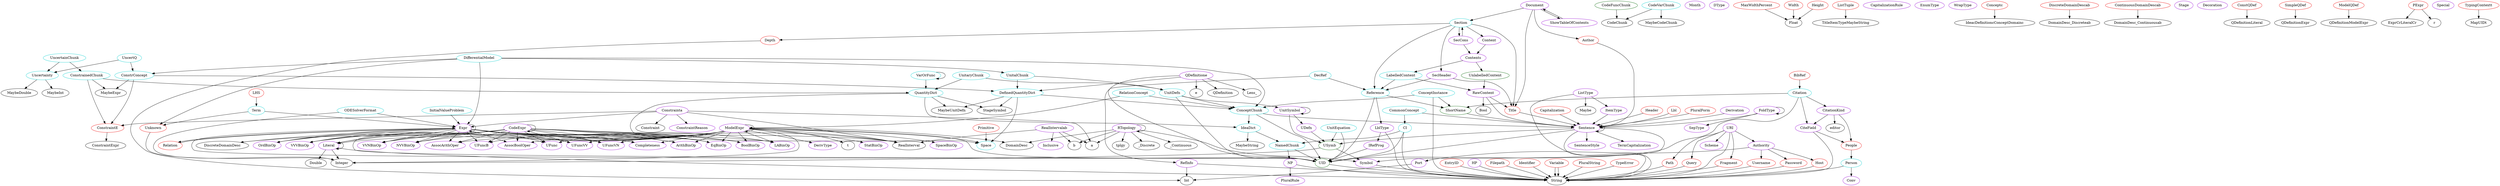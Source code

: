 digraph alltypes {
	subgraph core {
		subgraph conceptchunk{
		ConceptChunk	[shape=oval, color=cyan3, label="ConceptChunk"];
		ConceptChunk -> IdeaDict;
		ConceptChunk -> Sentence;
		ConceptChunk -> UID;
		}
		subgraph commonconcept{
		CommonConcept	[shape=oval, color=cyan3, label="CommonConcept"];
		CommonConcept -> CI;
		CommonConcept -> Sentence;
		}
		subgraph conceptinstance{
		ConceptInstance	[shape=oval, color=cyan3, label="ConceptInstance"];
		ConceptInstance -> ConceptChunk;
		ConceptInstance -> String;
		ConceptInstance -> ShortName;
		}
	}
	subgraph namedcombinators {
	}
	subgraph citation {
		subgraph citation{
		Citation	[shape=oval, color=cyan3, label="Citation"];
		Citation -> CitationKind;
		Citation -> CiteField;
		Citation -> UID;
		Citation -> ShortName;
		}
		subgraph bibref{
		BibRef	[shape=oval, color=red2, label="BibRef"];
		BibRef -> Citation;
		}
		subgraph entryid{
		EntryID	[shape=oval, color=red2, label="EntryID"];
		EntryID -> String;
		}
	}
	subgraph codebaes {
		subgraph varorfunc{
		VarOrFunc	[shape=oval, color=cyan3, label="VarOrFunc"];
		VarOrFunc -> QuantityDict;
		VarOrFunc -> VarOrFunc;
		}
		subgraph codevarchunk{
		CodeVarChunk	[shape=oval, color=cyan3, label="CodeVarChunk"];
		CodeVarChunk -> CodeChunk;
		CodeVarChunk -> MaybeCodeChunk;
		}
		subgraph codefuncchunk{
		CodeFuncChunk	[shape=oval, color=darkgreen, label="CodeFuncChunk"];
		CodeFuncChunk -> CodeChunk;
		}
	}
	subgraph commonidea {
		subgraph ci{
		CI	[shape=oval, color=cyan3, label="CI"];
		CI -> NamedChunk;
		CI -> String;
		CI -> UID;
		}
	}
	subgraph concept {
	}
	subgraph contraineds {
		subgraph constrainedchunk{
		ConstrainedChunk	[shape=oval, color=cyan3, label="ConstrainedChunk"];
		ConstrainedChunk -> QuantityDict;
		ConstrainedChunk -> ConstraintE;
		ConstrainedChunk -> MaybeExpr;
		}
		subgraph constrconcept{
		ConstrConcept	[shape=oval, color=cyan3, label="ConstrConcept"];
		ConstrConcept -> DefinedQuantityDict;
		ConstrConcept -> ConstraintE;
		ConstrConcept -> MaybeExpr;
		}
	}
	subgraph definedquantity {
		subgraph definedquantitydict{
		DefinedQuantityDict	[shape=oval, color=cyan3, label="DefinedQuantityDict"];
		DefinedQuantityDict -> ConceptChunk;
		DefinedQuantityDict -> StageSymbol;
		DefinedQuantityDict -> Space;
		DefinedQuantityDict -> MaybeUnitDefn;
		}
	}
	subgraph differentialmodel {
		subgraph term{
		Term	[shape=oval, color=cyan3, label="Term"];
		Term -> Expr;
		Term -> Unknown;
		}
		subgraph differentialmodel{
		DifferentialModel	[shape=oval, color=cyan3, label="DifferentialModel"];
		DifferentialModel -> UnitalChunk;
		DifferentialModel -> ConstrConcept;
		DifferentialModel -> Expr;
		DifferentialModel -> Unknown;
		DifferentialModel -> ConceptChunk;
		}
		subgraph initialvalueproblem{
		InitialValueProblem	[shape=oval, color=cyan3, label="InitialValueProblem"];
		InitialValueProblem -> Expr;
		}
		subgraph odesolverformat{
		ODESolverFormat	[shape=oval, color=cyan3, label="ODESolverFormat"];
		ODESolverFormat -> Expr;
		ODESolverFormat -> Integer;
		}
		subgraph unknown{
		Unknown	[shape=oval, color=red2, label="Unknown"];
		Unknown -> Integer;
		}
		subgraph lhs{
		LHS	[shape=oval, color=red2, label="LHS"];
		LHS -> Term;
		}
	}
	subgraph eq {
		subgraph qdefinitione{
		QDefinitione	[shape=oval, color=darkviolet, label="QDefinitione"];
		QDefinitione -> DefinedQuantityDict;
		QDefinitione -> UID;
		QDefinitione -> e;
		QDefinitione -> QDefinition;
		QDefinitione -> Lens_;
		}
	}
	subgraph namedidea {
		subgraph namedchunk{
		NamedChunk	[shape=oval, color=cyan3, label="NamedChunk"];
		NamedChunk -> UID;
		NamedChunk -> NP;
		}
		subgraph ideadict{
		IdeaDict	[shape=oval, color=cyan3, label="IdeaDict"];
		IdeaDict -> NamedChunk;
		IdeaDict -> MaybeString;
		}
	}
	subgraph quantity {
		subgraph quantitydict{
		QuantityDict	[shape=oval, color=cyan3, label="QuantityDict"];
		QuantityDict -> IdeaDict;
		QuantityDict -> Space;
		QuantityDict -> StageSymbol;
		QuantityDict -> MaybeUnitDefn;
		}
	}
	subgraph relation {
		subgraph relationconcept{
		RelationConcept	[shape=oval, color=cyan3, label="RelationConcept"];
		RelationConcept -> ConceptChunk;
		RelationConcept -> ModelExpr;
		}
	}
	subgraph uncertainquantity {
		subgraph uncertainchunk{
		UncertainChunk	[shape=oval, color=cyan3, label="UncertainChunk"];
		UncertainChunk -> ConstrainedChunk;
		UncertainChunk -> Uncertainty;
		}
		subgraph uncertq{
		UncertQ	[shape=oval, color=cyan3, label="UncertQ"];
		UncertQ -> ConstrConcept;
		UncertQ -> Uncertainty;
		}
	}
	subgraph unitdefn {
		subgraph unitdefn{
		UnitDefn	[shape=oval, color=cyan3, label="UnitDefn"];
		UnitDefn -> ConceptChunk;
		UnitDefn -> UnitSymbol;
		UnitDefn -> UID;
		}
		subgraph unitequation{
		UnitEquation	[shape=oval, color=cyan3, label="UnitEquation"];
		UnitEquation -> UID;
		UnitEquation -> USymb;
		}
	}
	subgraph unital {
		subgraph unitalchunk{
		UnitalChunk	[shape=oval, color=cyan3, label="UnitalChunk"];
		UnitalChunk -> DefinedQuantityDict;
		UnitalChunk -> UnitDefn;
		}
	}
	subgraph unitary {
		subgraph unitarychunk{
		UnitaryChunk	[shape=oval, color=cyan3, label="UnitaryChunk"];
		UnitaryChunk -> QuantityDict;
		UnitaryChunk -> UnitDefn;
		}
	}
	subgraph class {
	}
	subgraph convert {
	}
	subgraph development {
	}
	subgraph extract {
	}
	subgraph lang {
		subgraph arithbinop{
		ArithBinOp	[shape=oval, color=darkviolet, label="ArithBinOp"];
		}
		subgraph eqbinop{
		EqBinOp	[shape=oval, color=darkviolet, label="EqBinOp"];
		}
		subgraph boolbinop{
		BoolBinOp	[shape=oval, color=darkviolet, label="BoolBinOp"];
		}
		subgraph labinop{
		LABinOp	[shape=oval, color=darkviolet, label="LABinOp"];
		}
		subgraph ordbinop{
		OrdBinOp	[shape=oval, color=darkviolet, label="OrdBinOp"];
		}
		subgraph vvvbinop{
		VVVBinOp	[shape=oval, color=darkviolet, label="VVVBinOp"];
		}
		subgraph vvnbinop{
		VVNBinOp	[shape=oval, color=darkviolet, label="VVNBinOp"];
		}
		subgraph nvvbinop{
		NVVBinOp	[shape=oval, color=darkviolet, label="NVVBinOp"];
		}
		subgraph assocarithoper{
		AssocArithOper	[shape=oval, color=darkviolet, label="AssocArithOper"];
		}
		subgraph assocbooloper{
		AssocBoolOper	[shape=oval, color=darkviolet, label="AssocBoolOper"];
		}
		subgraph ufunc{
		UFunc	[shape=oval, color=darkviolet, label="UFunc"];
		}
		subgraph ufuncb{
		UFuncB	[shape=oval, color=darkviolet, label="UFuncB"];
		}
		subgraph ufuncvv{
		UFuncVV	[shape=oval, color=darkviolet, label="UFuncVV"];
		}
		subgraph ufuncvn{
		UFuncVN	[shape=oval, color=darkviolet, label="UFuncVN"];
		}
		subgraph codeexpr{
		CodeExpr	[shape=oval, color=darkviolet, label="CodeExpr"];
		CodeExpr -> Literal;
		CodeExpr -> CodeExpr;
		CodeExpr -> AssocArithOper;
		CodeExpr -> AssocBoolOper;
		CodeExpr -> UID;
		CodeExpr -> Completeness;
		CodeExpr -> UFunc;
		CodeExpr -> UFuncB;
		CodeExpr -> UFuncVV;
		CodeExpr -> UFuncVN;
		CodeExpr -> ArithBinOp;
		CodeExpr -> BoolBinOp;
		CodeExpr -> EqBinOp;
		CodeExpr -> LABinOp;
		CodeExpr -> OrdBinOp;
		CodeExpr -> VVVBinOp;
		CodeExpr -> VVNBinOp;
		CodeExpr -> NVVBinOp;
		CodeExpr -> DiscreteDomainDesc;
		CodeExpr -> RealInterval;
		}
	}
	subgraph precedence {
	}
	subgraph citation {
		subgraph citefield{
		CiteField	[shape=oval, color=darkviolet, label="CiteField"];
		CiteField -> String;
		CiteField -> People;
		}
		subgraph hp{
		HP	[shape=oval, color=darkviolet, label="HP"];
		HP -> String;
		}
		subgraph citationkind{
		CitationKind	[shape=oval, color=darkviolet, label="CitationKind"];
		CitationKind -> editor;
		CitationKind -> People;
		CitationKind -> CiteField;
		}
	}
	subgraph date {
		subgraph month{
		Month	[shape=oval, color=darkviolet, label="Month"];
		}
	}
	subgraph sentence {
	}
	subgraph combinators {
	}
	subgraph contents {
	}
	subgraph core {
		subgraph labelledcontent{
		LabelledContent	[shape=oval, color=cyan3, label="LabelledContent"];
		LabelledContent -> Reference;
		LabelledContent -> RawContent;
		}
		subgraph listtype{
		ListType	[shape=oval, color=darkviolet, label="ListType"];
		ListType -> ItemType;
		ListType -> Maybe;
		ListType -> String;
		}
		subgraph itemtype{
		ItemType	[shape=oval, color=darkviolet, label="ItemType"];
		ItemType -> Sentence;
		}
		subgraph contents{
		Contents	[shape=oval, color=darkviolet, label="Contents"];
		Contents -> UnlabelledContent;
		Contents -> LabelledContent;
		}
		subgraph dtype{
		DType	[shape=oval, color=darkviolet, label="DType"];
		}
		subgraph rawcontent{
		RawContent	[shape=oval, color=darkviolet, label="RawContent"];
		RawContent -> Sentence;
		RawContent -> Title;
		RawContent -> Bool;
		}
		subgraph unlabelledcontent{
		UnlabelledContent	[shape=oval, color=darkgreen, label="UnlabelledContent"];
		UnlabelledContent -> RawContent;
		}
		subgraph maxwidthpercent{
		MaxWidthPercent	[shape=oval, color=red2, label="MaxWidthPercent"];
		MaxWidthPercent -> Float;
		}
		subgraph title{
		Title	[shape=oval, color=red2, label="Title"];
		Title -> Sentence;
		}
		subgraph author{
		Author	[shape=oval, color=red2, label="Author"];
		Author -> Sentence;
		}
		subgraph header{
		Header	[shape=oval, color=red2, label="Header"];
		Header -> Sentence;
		}
		subgraph depth{
		Depth	[shape=oval, color=red2, label="Depth"];
		Depth -> Int;
		}
		subgraph width{
		Width	[shape=oval, color=red2, label="Width"];
		Width -> Float;
		}
		subgraph height{
		Height	[shape=oval, color=red2, label="Height"];
		Height -> Float;
		}
		subgraph listtuple{
		ListTuple	[shape=oval, color=red2, label="ListTuple"];
		ListTuple -> TitleItemTypeMaybeString;
		}
		subgraph filepath{
		Filepath	[shape=oval, color=red2, label="Filepath"];
		Filepath -> String;
		}
		subgraph lbl{
		Lbl	[shape=oval, color=red2, label="Lbl"];
		Lbl -> Sentence;
		}
		subgraph identifier{
		Identifier	[shape=oval, color=red2, label="Identifier"];
		Identifier -> String;
		}
	}
	subgraph class {
	}
	subgraph development {
	}
	subgraph extract {
	}
	subgraph lang {
		subgraph arithbinop{
		ArithBinOp	[shape=oval, color=darkviolet, label="ArithBinOp"];
		}
		subgraph eqbinop{
		EqBinOp	[shape=oval, color=darkviolet, label="EqBinOp"];
		}
		subgraph boolbinop{
		BoolBinOp	[shape=oval, color=darkviolet, label="BoolBinOp"];
		}
		subgraph labinop{
		LABinOp	[shape=oval, color=darkviolet, label="LABinOp"];
		}
		subgraph ordbinop{
		OrdBinOp	[shape=oval, color=darkviolet, label="OrdBinOp"];
		}
		subgraph vvvbinop{
		VVVBinOp	[shape=oval, color=darkviolet, label="VVVBinOp"];
		}
		subgraph vvnbinop{
		VVNBinOp	[shape=oval, color=darkviolet, label="VVNBinOp"];
		}
		subgraph nvvbinop{
		NVVBinOp	[shape=oval, color=darkviolet, label="NVVBinOp"];
		}
		subgraph assocarithoper{
		AssocArithOper	[shape=oval, color=darkviolet, label="AssocArithOper"];
		}
		subgraph assocbooloper{
		AssocBoolOper	[shape=oval, color=darkviolet, label="AssocBoolOper"];
		}
		subgraph ufunc{
		UFunc	[shape=oval, color=darkviolet, label="UFunc"];
		}
		subgraph ufuncb{
		UFuncB	[shape=oval, color=darkviolet, label="UFuncB"];
		}
		subgraph ufuncvv{
		UFuncVV	[shape=oval, color=darkviolet, label="UFuncVV"];
		}
		subgraph ufuncvn{
		UFuncVN	[shape=oval, color=darkviolet, label="UFuncVN"];
		}
		subgraph completeness{
		Completeness	[shape=oval, color=darkviolet, label="Completeness"];
		}
		subgraph expr{
		Expr	[shape=oval, color=darkviolet, label="Expr"];
		Expr -> Literal;
		Expr -> Expr;
		Expr -> AssocArithOper;
		Expr -> AssocBoolOper;
		Expr -> UID;
		Expr -> Completeness;
		Expr -> Relation;
		Expr -> UFunc;
		Expr -> UFuncB;
		Expr -> UFuncVV;
		Expr -> UFuncVN;
		Expr -> ArithBinOp;
		Expr -> BoolBinOp;
		Expr -> EqBinOp;
		Expr -> LABinOp;
		Expr -> OrdBinOp;
		Expr -> VVVBinOp;
		Expr -> VVNBinOp;
		Expr -> NVVBinOp;
		Expr -> DiscreteDomainDesc;
		Expr -> RealInterval;
		}
		subgraph relation{
		Relation	[shape=oval, color=red2, label="Relation"];
		Relation -> Expr;
		}
		subgraph variable{
		Variable	[shape=oval, color=red2, label="Variable"];
		Variable -> String;
		}
	}
	subgraph precedence {
	}
	subgraph type {
		subgraph lbltype{
		LblType	[shape=oval, color=darkviolet, label="LblType"];
		LblType -> IRefProg;
		LblType -> String;
		}
		subgraph irefprog{
		IRefProg	[shape=oval, color=darkviolet, label="IRefProg"];
		IRefProg -> UID;
		}
	}
	subgraph class {
	}
	subgraph development {
	}
	subgraph lang {
		subgraph literal{
		Literal	[shape=oval, color=darkviolet, label="Literal"];
		Literal -> Integer;
		Literal -> Literal;
		Literal -> String;
		Literal -> Double;
		}
	}
	subgraph class {
	}
	subgraph convert {
	}
	subgraph development {
	}
	subgraph extract {
	}
	subgraph lang {
		subgraph arithbinop{
		ArithBinOp	[shape=oval, color=darkviolet, label="ArithBinOp"];
		}
		subgraph eqbinop{
		EqBinOp	[shape=oval, color=darkviolet, label="EqBinOp"];
		}
		subgraph boolbinop{
		BoolBinOp	[shape=oval, color=darkviolet, label="BoolBinOp"];
		}
		subgraph labinop{
		LABinOp	[shape=oval, color=darkviolet, label="LABinOp"];
		}
		subgraph ordbinop{
		OrdBinOp	[shape=oval, color=darkviolet, label="OrdBinOp"];
		}
		subgraph vvvbinop{
		VVVBinOp	[shape=oval, color=darkviolet, label="VVVBinOp"];
		}
		subgraph vvnbinop{
		VVNBinOp	[shape=oval, color=darkviolet, label="VVNBinOp"];
		}
		subgraph nvvbinop{
		NVVBinOp	[shape=oval, color=darkviolet, label="NVVBinOp"];
		}
		subgraph assocarithoper{
		AssocArithOper	[shape=oval, color=darkviolet, label="AssocArithOper"];
		}
		subgraph assocbooloper{
		AssocBoolOper	[shape=oval, color=darkviolet, label="AssocBoolOper"];
		}
		subgraph ufunc{
		UFunc	[shape=oval, color=darkviolet, label="UFunc"];
		}
		subgraph ufuncb{
		UFuncB	[shape=oval, color=darkviolet, label="UFuncB"];
		}
		subgraph ufuncvv{
		UFuncVV	[shape=oval, color=darkviolet, label="UFuncVV"];
		}
		subgraph ufuncvn{
		UFuncVN	[shape=oval, color=darkviolet, label="UFuncVN"];
		}
		subgraph statbinop{
		StatBinOp	[shape=oval, color=darkviolet, label="StatBinOp"];
		}
		subgraph spacebinop{
		SpaceBinOp	[shape=oval, color=darkviolet, label="SpaceBinOp"];
		}
		subgraph derivtype{
		DerivType	[shape=oval, color=darkviolet, label="DerivType"];
		}
		subgraph modelexpr{
		ModelExpr	[shape=oval, color=darkviolet, label="ModelExpr"];
		ModelExpr -> Literal;
		ModelExpr -> ModelExpr;
		ModelExpr -> Space;
		ModelExpr -> AssocArithOper;
		ModelExpr -> AssocBoolOper;
		ModelExpr -> Integer;
		ModelExpr -> DerivType;
		ModelExpr -> UID;
		ModelExpr -> Completeness;
		ModelExpr -> UFunc;
		ModelExpr -> UFuncB;
		ModelExpr -> UFuncVV;
		ModelExpr -> UFuncVN;
		ModelExpr -> ArithBinOp;
		ModelExpr -> BoolBinOp;
		ModelExpr -> EqBinOp;
		ModelExpr -> LABinOp;
		ModelExpr -> OrdBinOp;
		ModelExpr -> SpaceBinOp;
		ModelExpr -> StatBinOp;
		ModelExpr -> VVVBinOp;
		ModelExpr -> VVNBinOp;
		ModelExpr -> NVVBinOp;
		ModelExpr -> DomainDesc;
		ModelExpr -> t;
		ModelExpr -> RealInterval;
		}
		subgraph variable{
		Variable	[shape=oval, color=red2, label="Variable"];
		Variable -> String;
		}
	}
	subgraph precedence {
	}
	subgraph combinators {
	}
	subgraph core {
		subgraph capitalizationrule{
		CapitalizationRule	[shape=oval, color=darkviolet, label="CapitalizationRule"];
		}
		subgraph pluralrule{
		PluralRule	[shape=oval, color=darkviolet, label="PluralRule"];
		}
		subgraph np{
		NP	[shape=oval, color=darkviolet, label="NP"];
		NP -> String;
		NP -> PluralRule;
		}
		subgraph pluralform{
		PluralForm	[shape=oval, color=red2, label="PluralForm"];
		PluralForm -> Sentence;
		}
	}
	subgraph combinators {
	}
	subgraph extract {
	}
	subgraph fold {
		subgraph enumtype{
		EnumType	[shape=oval, color=darkviolet, label="EnumType"];
		}
		subgraph wraptype{
		WrapType	[shape=oval, color=darkviolet, label="WrapType"];
		}
		subgraph septype{
		SepType	[shape=oval, color=darkviolet, label="SepType"];
		}
		subgraph foldtype{
		FoldType	[shape=oval, color=darkviolet, label="FoldType"];
		FoldType -> SepType;
		FoldType -> FoldType;
		FoldType -> Sentence;
		}
	}
	subgraph helpers {
	}
	subgraph ast {
		subgraph uri{
		URI	[shape=oval, color=darkviolet, label="URI"];
		URI -> Scheme;
		URI -> Authority;
		URI -> Path;
		URI -> Query;
		URI -> Fragment;
		URI -> String;
		}
		subgraph scheme{
		Scheme	[shape=oval, color=darkviolet, label="Scheme"];
		}
		subgraph authority{
		Authority	[shape=oval, color=darkviolet, label="Authority"];
		Authority -> Username;
		Authority -> Password;
		Authority -> Host;
		Authority -> Port;
		}
		subgraph port{
		Port	[shape=oval, color=darkviolet, label="Port"];
		Port -> Int;
		}
		subgraph path{
		Path	[shape=oval, color=red2, label="Path"];
		Path -> String;
		}
		subgraph query{
		Query	[shape=oval, color=red2, label="Query"];
		Query -> String;
		}
		subgraph fragment{
		Fragment	[shape=oval, color=red2, label="Fragment"];
		Fragment -> String;
		}
		subgraph username{
		Username	[shape=oval, color=red2, label="Username"];
		Username -> String;
		}
		subgraph password{
		Password	[shape=oval, color=red2, label="Password"];
		Password -> String;
		}
		subgraph host{
		Host	[shape=oval, color=red2, label="Host"];
		Host -> String;
		}
	}
	subgraph clasess {
		subgraph conceptc{
		Conceptc	[shape=oval, color=red2, label="Conceptc"];
		Conceptc -> IdeacDefinitioncConceptDomainc;
		}
	}
	subgraph codeexpr {
	}
	subgraph contraints {
		subgraph constraintreason{
		ConstraintReason	[shape=oval, color=darkviolet, label="ConstraintReason"];
		}
		subgraph constrainta{
		Constrainta	[shape=oval, color=darkviolet, label="Constrainta"];
		Constrainta -> ConstraintReason;
		Constrainta -> RealInterval;
		Constrainta -> a;
		Constrainta -> Constraint;
		Constrainta -> Expr;
		Constrainta -> ConstraintE;
		}
		subgraph constrainte{
		ConstraintE	[shape=oval, color=red2, label="ConstraintE"];
		ConstraintE -> ConstraintExpr;
		}
	}
	subgraph decoratedreference {
		subgraph decref{
		DecRef	[shape=oval, color=cyan3, label="DecRef"];
		DecRef -> Reference;
		DecRef -> RefInfo;
		}
	}
	subgraph derivation {
		subgraph derivation{
		Derivation	[shape=oval, color=darkviolet, label="Derivation"];
		Derivation -> Sentence;
		}
	}
	subgraph development {
	}
	subgraph diplays {
	}
	subgraph document {
		subgraph section{
		Section	[shape=oval, color=cyan3, label="Section"];
		Section -> Title;
		Section -> SecCons;
		Section -> Reference;
		}
		subgraph section{
		Section	[shape=oval, color=cyan3, label="Section"];
		Section -> Depth;
		Section -> SecHeader;
		Section -> Content;
		}
		subgraph seccons{
		SecCons	[shape=oval, color=darkviolet, label="SecCons"];
		SecCons -> Section;
		SecCons -> Contents;
		}
		subgraph secheader{
		SecHeader	[shape=oval, color=darkviolet, label="SecHeader"];
		SecHeader -> Title;
		SecHeader -> Reference;
		}
		subgraph content{
		Content	[shape=oval, color=darkviolet, label="Content"];
		Content -> Contents;
		}
		subgraph document{
		Document	[shape=oval, color=darkviolet, label="Document"];
		Document -> Title;
		Document -> Author;
		Document -> ShowTableOfContents;
		Document -> Section;
		}
		subgraph showtableofcontents{
		ShowTableOfContents	[shape=oval, color=darkviolet, label="ShowTableOfContents"];
		ShowTableOfContents -> Document;
		}
	}
	subgraph exprclasess {
	}
	subgraph mics {
	}
	subgraph nounpraehs {
		subgraph capitalization{
		Capitalization	[shape=oval, color=red2, label="Capitalization"];
		Capitalization -> Sentence;
		}
		subgraph pluralstring{
		PluralString	[shape=oval, color=red2, label="PluralString"];
		PluralString -> String;
		}
	}
	subgraph people {
		subgraph person{
		Person	[shape=oval, color=cyan3, label="Person"];
		Person -> String;
		Person -> Conv;
		}
		subgraph conv{
		Conv	[shape=oval, color=darkviolet, label="Conv"];
		}
		subgraph people{
		People	[shape=oval, color=red2, label="People"];
		People -> Person;
		}
	}
	subgraph reference {
		subgraph reference{
		Reference	[shape=oval, color=cyan3, label="Reference"];
		Reference -> UID;
		Reference -> LblType;
		Reference -> ShortName;
		}
	}
	subgraph sentence {
		subgraph sentencestyle{
		SentenceStyle	[shape=oval, color=darkviolet, label="SentenceStyle"];
		}
		subgraph termcapitalization{
		TermCapitalization	[shape=oval, color=darkviolet, label="TermCapitalization"];
		}
		subgraph refinfo{
		RefInfo	[shape=oval, color=darkviolet, label="RefInfo"];
		RefInfo -> Int;
		RefInfo -> String;
		}
		subgraph sentence{
		Sentence	[shape=oval, color=darkviolet, label="Sentence"];
		Sentence -> SentenceStyle;
		Sentence -> TermCapitalization;
		Sentence -> UID;
		Sentence -> Sentence;
		Sentence -> USymb;
		Sentence -> String;
		Sentence -> Symbol;
		}
	}
	subgraph sorthandhs {
	}
	subgraph sortnameh {
		subgraph shortname{
		ShortName	[shape=oval, color=darkgreen, label="ShortName"];
		ShortName -> Sentence;
		}
	}
	subgraph space {
		subgraph space{
		Space	[shape=oval, color=cyan3, label="Space"];
		}
		subgraph rtopology{
		RTopology	[shape=oval, color=darkviolet, label="RTopology"];
		RTopology -> DomainDesc;
		RTopology -> tplgy;
		RTopology -> RTopology;
		RTopology -> a;
		RTopology -> b;
		RTopology -> Symbol;
		RTopology -> _Discrete;
		RTopology -> _Continuous;
		}
		subgraph inclusive{
		Inclusive	[shape=oval, color=darkviolet, label="Inclusive"];
		}
		subgraph realintervalab{
		RealIntervalab	[shape=oval, color=darkviolet, label="RealIntervalab"];
		RealIntervalab -> Inclusive;
		RealIntervalab -> a;
		RealIntervalab -> b;
		RealIntervalab -> RealInterval;
		}
		subgraph primitive{
		Primitive	[shape=oval, color=red2, label="Primitive"];
		Primitive -> Space;
		}
		subgraph discretedomaindescab{
		DiscreteDomainDescab	[shape=oval, color=red2, label="DiscreteDomainDescab"];
		DiscreteDomainDescab -> DomainDesc_Discreteab;
		}
		subgraph continuousdomaindescab{
		ContinuousDomainDescab	[shape=oval, color=red2, label="ContinuousDomainDescab"];
		ContinuousDomainDescab -> DomainDesc_Continuousab;
		}
	}
	subgraph stages {
		subgraph stage{
		Stage	[shape=oval, color=darkviolet, label="Stage"];
		}
	}
	subgraph symbol {
		subgraph decoration{
		Decoration	[shape=oval, color=darkviolet, label="Decoration"];
		}
		subgraph symbol{
		Symbol	[shape=oval, color=darkviolet, label="Symbol"];
		Symbol -> String;
		}
	}
	subgraph synonyms {
		subgraph constqdef{
		ConstQDef	[shape=oval, color=red2, label="ConstQDef"];
		ConstQDef -> QDefinitionLiteral;
		}
		subgraph simpleqdef{
		SimpleQDef	[shape=oval, color=red2, label="SimpleQDef"];
		SimpleQDef -> QDefinitionExpr;
		}
		subgraph modelqdef{
		ModelQDef	[shape=oval, color=red2, label="ModelQDef"];
		ModelQDef -> QDefinitionModelExpr;
		}
		subgraph pexpr{
		PExpr	[shape=oval, color=red2, label="PExpr"];
		PExpr -> ExprCrLiteralCr;
		PExpr -> r;
		}
	}
	subgraph uid {
		subgraph uid{
		UID	[shape=oval, color=darkgreen, label="UID"];
		UID -> String;
		}
	}
	subgraph uncertainty {
		subgraph uncertainty{
		Uncertainty	[shape=oval, color=cyan3, label="Uncertainty"];
		Uncertainty -> MaybeDouble;
		Uncertainty -> MaybeInt;
		}
	}
	subgraph unicode {
		subgraph special{
		Special	[shape=oval, color=darkviolet, label="Special"];
		}
	}
	subgraph unitlang {
		subgraph udefn{
		UDefn	[shape=oval, color=darkviolet, label="UDefn"];
		UDefn -> USymb;
		}
		subgraph unitsymbol{
		UnitSymbol	[shape=oval, color=darkviolet, label="UnitSymbol"];
		UnitSymbol -> USymb;
		UnitSymbol -> UDefn;
		UnitSymbol -> UnitSymbol;
		}
		subgraph usymb{
		USymb	[shape=oval, color=darkgreen, label="USymb"];
		USymb -> Symbol;
		USymb -> Integer;
		}
	}
	subgraph welltyped {
		subgraph typeerror{
		TypeError	[shape=oval, color=red2, label="TypeError"];
		TypeError -> String;
		}
		subgraph typingcontextt{
		TypingContextt	[shape=oval, color=red2, label="TypingContextt"];
		TypingContextt -> MapUIDt;
		}
	}
	subgraph drails {
	}
}
